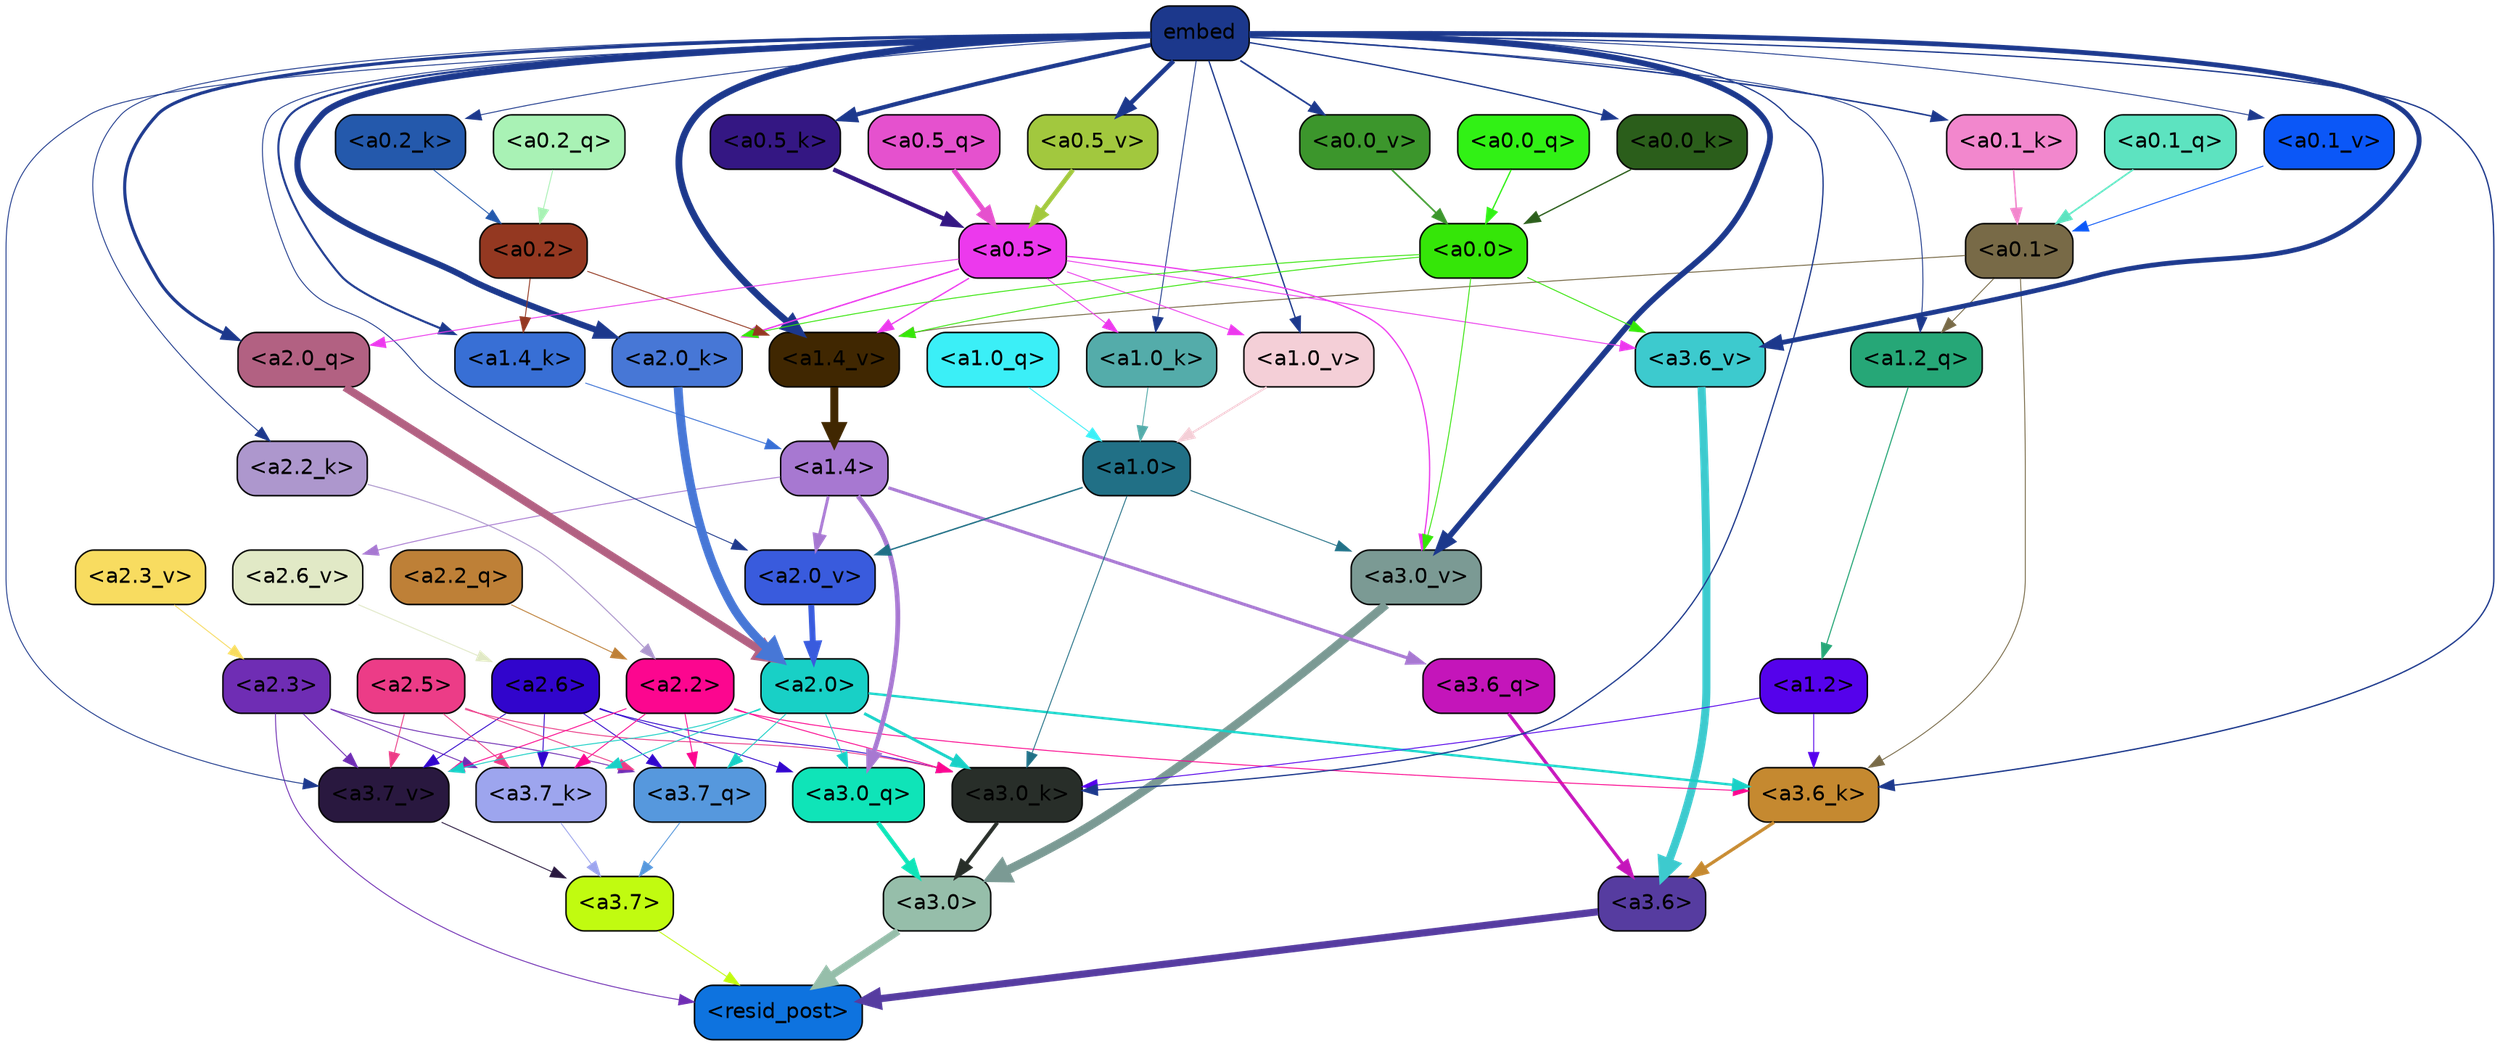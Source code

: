 strict digraph "" {
	graph [bgcolor=transparent,
		layout=dot,
		overlap=false,
		splines=true
	];
	"<a3.7>"	[color=black,
		fillcolor="#c1fb10",
		fontname=Helvetica,
		shape=box,
		style="filled, rounded"];
	"<resid_post>"	[color=black,
		fillcolor="#0e73df",
		fontname=Helvetica,
		shape=box,
		style="filled, rounded"];
	"<a3.7>" -> "<resid_post>"	[color="#c1fb10",
		penwidth=0.6];
	"<a3.6>"	[color=black,
		fillcolor="#563ca0",
		fontname=Helvetica,
		shape=box,
		style="filled, rounded"];
	"<a3.6>" -> "<resid_post>"	[color="#563ca0",
		penwidth=4.751592040061951];
	"<a3.0>"	[color=black,
		fillcolor="#96beaa",
		fontname=Helvetica,
		shape=box,
		style="filled, rounded"];
	"<a3.0>" -> "<resid_post>"	[color="#96beaa",
		penwidth=4.904066681861877];
	"<a2.3>"	[color=black,
		fillcolor="#6f2db4",
		fontname=Helvetica,
		shape=box,
		style="filled, rounded"];
	"<a2.3>" -> "<resid_post>"	[color="#6f2db4",
		penwidth=0.6];
	"<a3.7_q>"	[color=black,
		fillcolor="#5698dd",
		fontname=Helvetica,
		shape=box,
		style="filled, rounded"];
	"<a2.3>" -> "<a3.7_q>"	[color="#6f2db4",
		penwidth=0.6];
	"<a3.7_k>"	[color=black,
		fillcolor="#9da5ee",
		fontname=Helvetica,
		shape=box,
		style="filled, rounded"];
	"<a2.3>" -> "<a3.7_k>"	[color="#6f2db4",
		penwidth=0.6069068089127541];
	"<a3.7_v>"	[color=black,
		fillcolor="#29183f",
		fontname=Helvetica,
		shape=box,
		style="filled, rounded"];
	"<a2.3>" -> "<a3.7_v>"	[color="#6f2db4",
		penwidth=0.6];
	"<a3.7_q>" -> "<a3.7>"	[color="#5698dd",
		penwidth=0.6];
	"<a3.6_q>"	[color=black,
		fillcolor="#c415ba",
		fontname=Helvetica,
		shape=box,
		style="filled, rounded"];
	"<a3.6_q>" -> "<a3.6>"	[color="#c415ba",
		penwidth=2.160832464694977];
	"<a3.0_q>"	[color=black,
		fillcolor="#0fe4b8",
		fontname=Helvetica,
		shape=box,
		style="filled, rounded"];
	"<a3.0_q>" -> "<a3.0>"	[color="#0fe4b8",
		penwidth=2.870753765106201];
	"<a3.7_k>" -> "<a3.7>"	[color="#9da5ee",
		penwidth=0.6];
	"<a3.6_k>"	[color=black,
		fillcolor="#c58930",
		fontname=Helvetica,
		shape=box,
		style="filled, rounded"];
	"<a3.6_k>" -> "<a3.6>"	[color="#c58930",
		penwidth=2.13908451795578];
	"<a3.0_k>"	[color=black,
		fillcolor="#282e29",
		fontname=Helvetica,
		shape=box,
		style="filled, rounded"];
	"<a3.0_k>" -> "<a3.0>"	[color="#282e29",
		penwidth=2.520303964614868];
	"<a3.7_v>" -> "<a3.7>"	[color="#29183f",
		penwidth=0.6];
	"<a3.6_v>"	[color=black,
		fillcolor="#3dcace",
		fontname=Helvetica,
		shape=box,
		style="filled, rounded"];
	"<a3.6_v>" -> "<a3.6>"	[color="#3dcace",
		penwidth=5.297133803367615];
	"<a3.0_v>"	[color=black,
		fillcolor="#7b9a94",
		fontname=Helvetica,
		shape=box,
		style="filled, rounded"];
	"<a3.0_v>" -> "<a3.0>"	[color="#7b9a94",
		penwidth=5.680712580680847];
	"<a2.6>"	[color=black,
		fillcolor="#3105cc",
		fontname=Helvetica,
		shape=box,
		style="filled, rounded"];
	"<a2.6>" -> "<a3.7_q>"	[color="#3105cc",
		penwidth=0.6];
	"<a2.6>" -> "<a3.0_q>"	[color="#3105cc",
		penwidth=0.6];
	"<a2.6>" -> "<a3.7_k>"	[color="#3105cc",
		penwidth=0.6];
	"<a2.6>" -> "<a3.0_k>"	[color="#3105cc",
		penwidth=0.6];
	"<a2.6>" -> "<a3.7_v>"	[color="#3105cc",
		penwidth=0.6];
	"<a2.5>"	[color=black,
		fillcolor="#ec3c87",
		fontname=Helvetica,
		shape=box,
		style="filled, rounded"];
	"<a2.5>" -> "<a3.7_q>"	[color="#ec3c87",
		penwidth=0.6];
	"<a2.5>" -> "<a3.7_k>"	[color="#ec3c87",
		penwidth=0.6];
	"<a2.5>" -> "<a3.0_k>"	[color="#ec3c87",
		penwidth=0.6];
	"<a2.5>" -> "<a3.7_v>"	[color="#ec3c87",
		penwidth=0.6];
	"<a2.2>"	[color=black,
		fillcolor="#fc068f",
		fontname=Helvetica,
		shape=box,
		style="filled, rounded"];
	"<a2.2>" -> "<a3.7_q>"	[color="#fc068f",
		penwidth=0.6];
	"<a2.2>" -> "<a3.7_k>"	[color="#fc068f",
		penwidth=0.6];
	"<a2.2>" -> "<a3.6_k>"	[color="#fc068f",
		penwidth=0.6];
	"<a2.2>" -> "<a3.0_k>"	[color="#fc068f",
		penwidth=0.6];
	"<a2.2>" -> "<a3.7_v>"	[color="#fc068f",
		penwidth=0.6];
	"<a2.0>"	[color=black,
		fillcolor="#18d0c6",
		fontname=Helvetica,
		shape=box,
		style="filled, rounded"];
	"<a2.0>" -> "<a3.7_q>"	[color="#18d0c6",
		penwidth=0.6];
	"<a2.0>" -> "<a3.0_q>"	[color="#18d0c6",
		penwidth=0.6];
	"<a2.0>" -> "<a3.7_k>"	[color="#18d0c6",
		penwidth=0.6];
	"<a2.0>" -> "<a3.6_k>"	[color="#18d0c6",
		penwidth=1.564806342124939];
	"<a2.0>" -> "<a3.0_k>"	[color="#18d0c6",
		penwidth=1.9353990852832794];
	"<a2.0>" -> "<a3.7_v>"	[color="#18d0c6",
		penwidth=0.6];
	"<a1.4>"	[color=black,
		fillcolor="#a778d1",
		fontname=Helvetica,
		shape=box,
		style="filled, rounded"];
	"<a1.4>" -> "<a3.6_q>"	[color="#a778d1",
		penwidth=2.0727532356977463];
	"<a1.4>" -> "<a3.0_q>"	[color="#a778d1",
		penwidth=3.1279823780059814];
	"<a2.6_v>"	[color=black,
		fillcolor="#e1e9c6",
		fontname=Helvetica,
		shape=box,
		style="filled, rounded"];
	"<a1.4>" -> "<a2.6_v>"	[color="#a778d1",
		penwidth=0.6];
	"<a2.0_v>"	[color=black,
		fillcolor="#395bdd",
		fontname=Helvetica,
		shape=box,
		style="filled, rounded"];
	"<a1.4>" -> "<a2.0_v>"	[color="#a778d1",
		penwidth=1.9170897603034973];
	"<a1.2>"	[color=black,
		fillcolor="#5502eb",
		fontname=Helvetica,
		shape=box,
		style="filled, rounded"];
	"<a1.2>" -> "<a3.6_k>"	[color="#5502eb",
		penwidth=0.6];
	"<a1.2>" -> "<a3.0_k>"	[color="#5502eb",
		penwidth=0.6];
	"<a0.1>"	[color=black,
		fillcolor="#786a47",
		fontname=Helvetica,
		shape=box,
		style="filled, rounded"];
	"<a0.1>" -> "<a3.6_k>"	[color="#786a47",
		penwidth=0.6];
	"<a1.2_q>"	[color=black,
		fillcolor="#26a777",
		fontname=Helvetica,
		shape=box,
		style="filled, rounded"];
	"<a0.1>" -> "<a1.2_q>"	[color="#786a47",
		penwidth=0.6];
	"<a1.4_v>"	[color=black,
		fillcolor="#402701",
		fontname=Helvetica,
		shape=box,
		style="filled, rounded"];
	"<a0.1>" -> "<a1.4_v>"	[color="#786a47",
		penwidth=0.6202214732766151];
	embed	[color=black,
		fillcolor="#1c388c",
		fontname=Helvetica,
		shape=box,
		style="filled, rounded"];
	embed -> "<a3.6_k>"	[color="#1c388c",
		penwidth=0.8915999233722687];
	embed -> "<a3.0_k>"	[color="#1c388c",
		penwidth=0.832088902592659];
	embed -> "<a3.7_v>"	[color="#1c388c",
		penwidth=0.6];
	embed -> "<a3.6_v>"	[color="#1c388c",
		penwidth=3.1840110421180725];
	embed -> "<a3.0_v>"	[color="#1c388c",
		penwidth=3.8132747188210487];
	"<a2.0_q>"	[color=black,
		fillcolor="#b26182",
		fontname=Helvetica,
		shape=box,
		style="filled, rounded"];
	embed -> "<a2.0_q>"	[color="#1c388c",
		penwidth=2.084651827812195];
	"<a2.2_k>"	[color=black,
		fillcolor="#ad97cd",
		fontname=Helvetica,
		shape=box,
		style="filled, rounded"];
	embed -> "<a2.2_k>"	[color="#1c388c",
		penwidth=0.6];
	"<a2.0_k>"	[color=black,
		fillcolor="#4777d6",
		fontname=Helvetica,
		shape=box,
		style="filled, rounded"];
	embed -> "<a2.0_k>"	[color="#1c388c",
		penwidth=4.084526404738426];
	embed -> "<a2.0_v>"	[color="#1c388c",
		penwidth=0.6];
	embed -> "<a1.2_q>"	[color="#1c388c",
		penwidth=0.6];
	"<a1.4_k>"	[color=black,
		fillcolor="#386fd5",
		fontname=Helvetica,
		shape=box,
		style="filled, rounded"];
	embed -> "<a1.4_k>"	[color="#1c388c",
		penwidth=1.3912410736083984];
	"<a1.0_k>"	[color=black,
		fillcolor="#54acaa",
		fontname=Helvetica,
		shape=box,
		style="filled, rounded"];
	embed -> "<a1.0_k>"	[color="#1c388c",
		penwidth=0.6];
	embed -> "<a1.4_v>"	[color="#1c388c",
		penwidth=4.4888065457344055];
	"<a1.0_v>"	[color=black,
		fillcolor="#f4cfd7",
		fontname=Helvetica,
		shape=box,
		style="filled, rounded"];
	embed -> "<a1.0_v>"	[color="#1c388c",
		penwidth=0.8796700537204742];
	"<a0.5_k>"	[color=black,
		fillcolor="#341783",
		fontname=Helvetica,
		shape=box,
		style="filled, rounded"];
	embed -> "<a0.5_k>"	[color="#1c388c",
		penwidth=2.8332607746124268];
	"<a0.2_k>"	[color=black,
		fillcolor="#2459ac",
		fontname=Helvetica,
		shape=box,
		style="filled, rounded"];
	embed -> "<a0.2_k>"	[color="#1c388c",
		penwidth=0.6];
	"<a0.1_k>"	[color=black,
		fillcolor="#f287cd",
		fontname=Helvetica,
		shape=box,
		style="filled, rounded"];
	embed -> "<a0.1_k>"	[color="#1c388c",
		penwidth=1.008571445941925];
	"<a0.0_k>"	[color=black,
		fillcolor="#2b5e1b",
		fontname=Helvetica,
		shape=box,
		style="filled, rounded"];
	embed -> "<a0.0_k>"	[color="#1c388c",
		penwidth=0.8747775554656982];
	"<a0.5_v>"	[color=black,
		fillcolor="#a2c83e",
		fontname=Helvetica,
		shape=box,
		style="filled, rounded"];
	embed -> "<a0.5_v>"	[color="#1c388c",
		penwidth=3.0338101387023926];
	"<a0.1_v>"	[color=black,
		fillcolor="#0b57f7",
		fontname=Helvetica,
		shape=box,
		style="filled, rounded"];
	embed -> "<a0.1_v>"	[color="#1c388c",
		penwidth=0.6];
	"<a0.0_v>"	[color=black,
		fillcolor="#3c962c",
		fontname=Helvetica,
		shape=box,
		style="filled, rounded"];
	embed -> "<a0.0_v>"	[color="#1c388c",
		penwidth=1.1078194975852966];
	"<a1.0>"	[color=black,
		fillcolor="#217086",
		fontname=Helvetica,
		shape=box,
		style="filled, rounded"];
	"<a1.0>" -> "<a3.0_k>"	[color="#217086",
		penwidth=0.6];
	"<a1.0>" -> "<a3.0_v>"	[color="#217086",
		penwidth=0.6];
	"<a1.0>" -> "<a2.0_v>"	[color="#217086",
		penwidth=0.9450988052412868];
	"<a0.5>"	[color=black,
		fillcolor="#ec39ed",
		fontname=Helvetica,
		shape=box,
		style="filled, rounded"];
	"<a0.5>" -> "<a3.6_v>"	[color="#ec39ed",
		penwidth=0.6];
	"<a0.5>" -> "<a3.0_v>"	[color="#ec39ed",
		penwidth=0.8331108838319778];
	"<a0.5>" -> "<a2.0_q>"	[color="#ec39ed",
		penwidth=0.6];
	"<a0.5>" -> "<a2.0_k>"	[color="#ec39ed",
		penwidth=0.9412797391414642];
	"<a0.5>" -> "<a1.0_k>"	[color="#ec39ed",
		penwidth=0.6];
	"<a0.5>" -> "<a1.4_v>"	[color="#ec39ed",
		penwidth=0.8757842034101486];
	"<a0.5>" -> "<a1.0_v>"	[color="#ec39ed",
		penwidth=0.6];
	"<a0.0>"	[color=black,
		fillcolor="#35e608",
		fontname=Helvetica,
		shape=box,
		style="filled, rounded"];
	"<a0.0>" -> "<a3.6_v>"	[color="#35e608",
		penwidth=0.6];
	"<a0.0>" -> "<a3.0_v>"	[color="#35e608",
		penwidth=0.6];
	"<a0.0>" -> "<a2.0_k>"	[color="#35e608",
		penwidth=0.6];
	"<a0.0>" -> "<a1.4_v>"	[color="#35e608",
		penwidth=0.6];
	"<a2.2_q>"	[color=black,
		fillcolor="#be8037",
		fontname=Helvetica,
		shape=box,
		style="filled, rounded"];
	"<a2.2_q>" -> "<a2.2>"	[color="#be8037",
		penwidth=0.6];
	"<a2.0_q>" -> "<a2.0>"	[color="#b26182",
		penwidth=5.29856276512146];
	"<a2.2_k>" -> "<a2.2>"	[color="#ad97cd",
		penwidth=0.6722683310508728];
	"<a2.0_k>" -> "<a2.0>"	[color="#4777d6",
		penwidth=5.859246134757996];
	"<a2.6_v>" -> "<a2.6>"	[color="#e1e9c6",
		penwidth=0.6];
	"<a2.3_v>"	[color=black,
		fillcolor="#f8dc60",
		fontname=Helvetica,
		shape=box,
		style="filled, rounded"];
	"<a2.3_v>" -> "<a2.3>"	[color="#f8dc60",
		penwidth=0.6];
	"<a2.0_v>" -> "<a2.0>"	[color="#395bdd",
		penwidth=3.9621697664260864];
	"<a1.2_q>" -> "<a1.2>"	[color="#26a777",
		penwidth=0.7185482024215162];
	"<a1.0_q>"	[color=black,
		fillcolor="#3beff7",
		fontname=Helvetica,
		shape=box,
		style="filled, rounded"];
	"<a1.0_q>" -> "<a1.0>"	[color="#3beff7",
		penwidth=0.6];
	"<a1.4_k>" -> "<a1.4>"	[color="#386fd5",
		penwidth=0.6];
	"<a1.0_k>" -> "<a1.0>"	[color="#54acaa",
		penwidth=0.6];
	"<a1.4_v>" -> "<a1.4>"	[color="#402701",
		penwidth=5.280138969421387];
	"<a1.0_v>" -> "<a1.0>"	[color="#f4cfd7",
		penwidth=1.318962275981903];
	"<a0.2>"	[color=black,
		fillcolor="#943821",
		fontname=Helvetica,
		shape=box,
		style="filled, rounded"];
	"<a0.2>" -> "<a1.4_k>"	[color="#943821",
		penwidth=0.6];
	"<a0.2>" -> "<a1.4_v>"	[color="#943821",
		penwidth=0.6];
	"<a0.5_q>"	[color=black,
		fillcolor="#e551ce",
		fontname=Helvetica,
		shape=box,
		style="filled, rounded"];
	"<a0.5_q>" -> "<a0.5>"	[color="#e551ce",
		penwidth=3.2715916633605957];
	"<a0.2_q>"	[color=black,
		fillcolor="#a9f2b5",
		fontname=Helvetica,
		shape=box,
		style="filled, rounded"];
	"<a0.2_q>" -> "<a0.2>"	[color="#a9f2b5",
		penwidth=0.6];
	"<a0.1_q>"	[color=black,
		fillcolor="#5de3c0",
		fontname=Helvetica,
		shape=box,
		style="filled, rounded"];
	"<a0.1_q>" -> "<a0.1>"	[color="#5de3c0",
		penwidth=1.0982357263565063];
	"<a0.0_q>"	[color=black,
		fillcolor="#31f115",
		fontname=Helvetica,
		shape=box,
		style="filled, rounded"];
	"<a0.0_q>" -> "<a0.0>"	[color="#31f115",
		penwidth=0.8850758075714111];
	"<a0.5_k>" -> "<a0.5>"	[color="#341783",
		penwidth=2.833264708518982];
	"<a0.2_k>" -> "<a0.2>"	[color="#2459ac",
		penwidth=0.6];
	"<a0.1_k>" -> "<a0.1>"	[color="#f287cd",
		penwidth=1.0085628032684326];
	"<a0.0_k>" -> "<a0.0>"	[color="#2b5e1b",
		penwidth=0.8747712969779968];
	"<a0.5_v>" -> "<a0.5>"	[color="#a2c83e",
		penwidth=3.0403636693954468];
	"<a0.1_v>" -> "<a0.1>"	[color="#0b57f7",
		penwidth=0.6];
	"<a0.0_v>" -> "<a0.0>"	[color="#3c962c",
		penwidth=1.1078208088874817];
}
